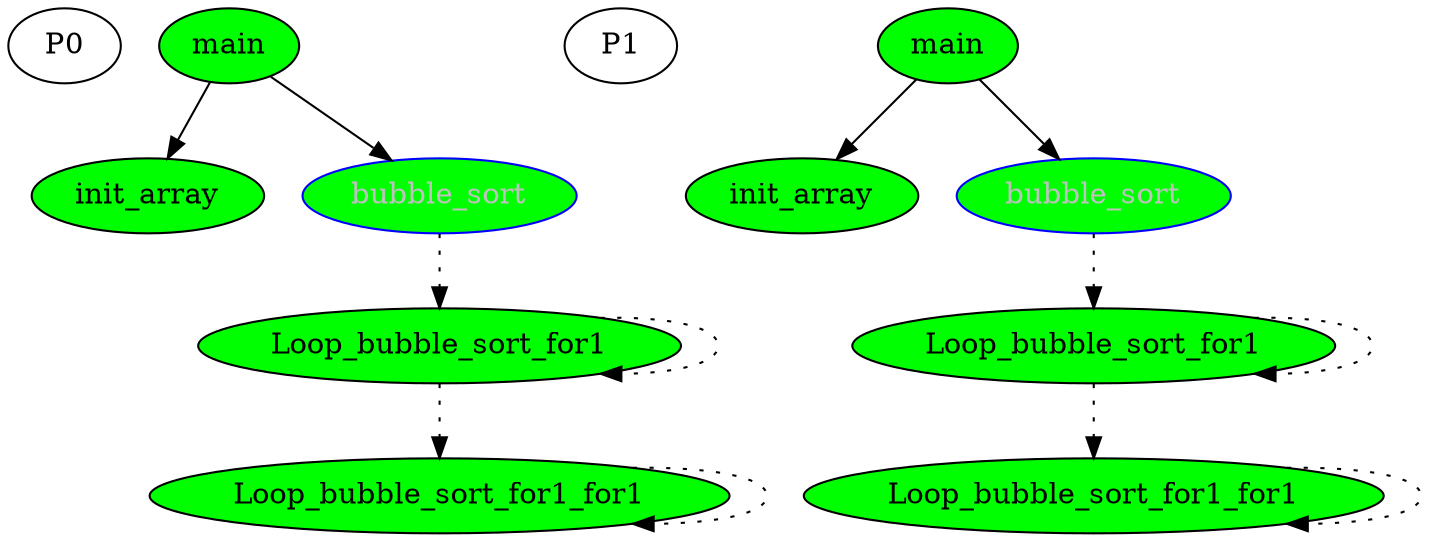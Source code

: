 digraph G{
subgraph G0{ 
side0[label = P0]
node[color = black];
Loop_bubble_sort_for1_for10[label = "Loop_bubble_sort_for1_for1",fontcolor = "black"];
Loop_bubble_sort_for10[label = "Loop_bubble_sort_for1",fontcolor = "black"];
init_array0[label = "init_array",fontcolor = "black"];
main0[label = "main",fontcolor = "black"];
bubble_sort0[label = "bubble_sort",fontcolor = "grey"];
Loop_bubble_sort_for1_for10[shape = "ellipse",  style = "filled", fillcolor = "green"]
Loop_bubble_sort_for10[shape = "ellipse",  style = "filled", fillcolor = "green"]
init_array0[shape = "ellipse",  style = "filled", fillcolor = "green"]
main0[shape = "ellipse",  style = "filled", fillcolor = "green"]
bubble_sort0[shape = "ellipse", color = "blue", style = "filled", fillcolor = "green"]
Loop_bubble_sort_for10->Loop_bubble_sort_for1_for10[style = dotted]
Loop_bubble_sort_for1_for10->Loop_bubble_sort_for1_for10[style = dotted]
bubble_sort0->Loop_bubble_sort_for10[style = dotted]
Loop_bubble_sort_for10->Loop_bubble_sort_for10[style = dotted]
main0->init_array0
main0->bubble_sort0
}
subgraph G1{ 
side1[label = P1]
node[color = black];
Loop_bubble_sort_for1_for11[label = "Loop_bubble_sort_for1_for1",fontcolor = "black"];
Loop_bubble_sort_for11[label = "Loop_bubble_sort_for1",fontcolor = "black"];
init_array1[label = "init_array",fontcolor = "black"];
main1[label = "main",fontcolor = "black"];
bubble_sort1[label = "bubble_sort",fontcolor = "grey"];
Loop_bubble_sort_for1_for11[shape = "ellipse",  style = "filled", fillcolor = "green"]
Loop_bubble_sort_for11[shape = "ellipse",  style = "filled", fillcolor = "green"]
init_array1[shape = "ellipse",  style = "filled", fillcolor = "green"]
main1[shape = "ellipse",  style = "filled", fillcolor = "green"]
bubble_sort1[shape = "ellipse", color = "blue", style = "filled", fillcolor = "green"]
Loop_bubble_sort_for11->Loop_bubble_sort_for1_for11[style = dotted]
Loop_bubble_sort_for1_for11->Loop_bubble_sort_for1_for11[style = dotted]
bubble_sort1->Loop_bubble_sort_for11[style = dotted]
Loop_bubble_sort_for11->Loop_bubble_sort_for11[style = dotted]
main1->init_array1
main1->bubble_sort1
}
}
